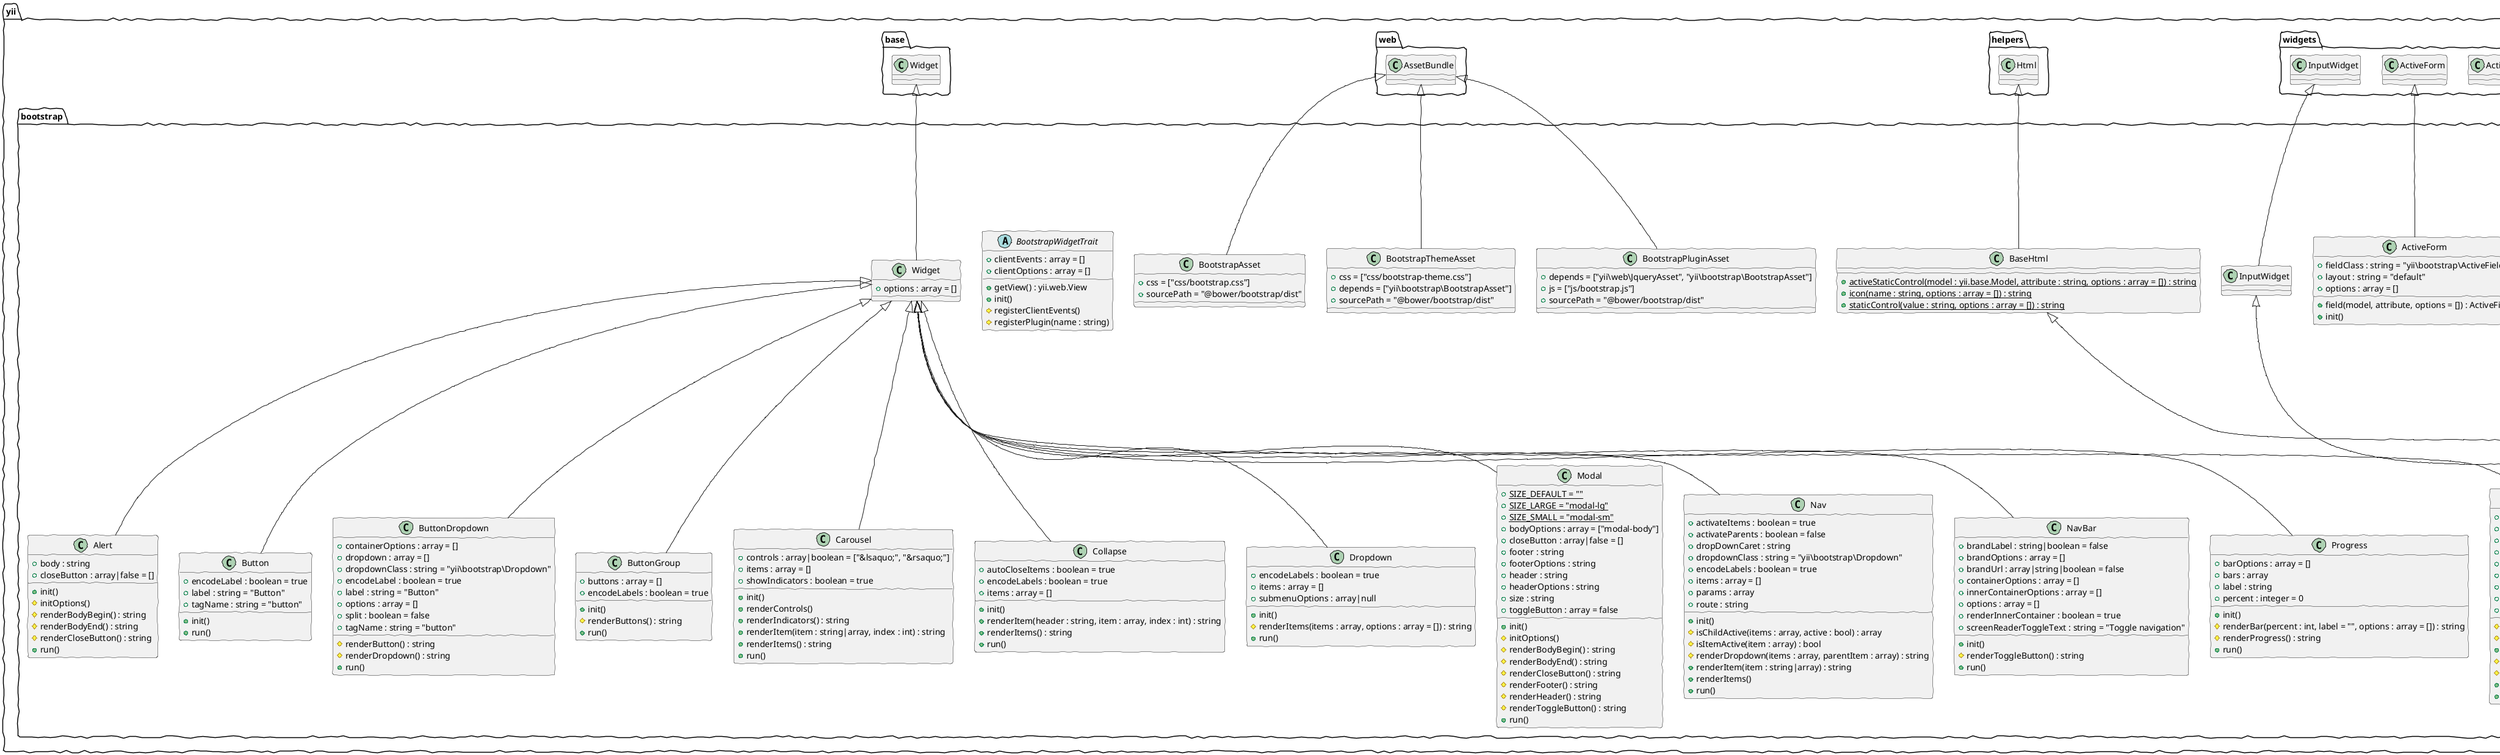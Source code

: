 @startuml
skinparam handwritten true
class yii.bootstrap.ActiveField {
    +checkboxTemplate : string = "<div class="checkbox">\\n{beginLabel}\\n{input}\\n{labelTitle}\\n{endLabel}\\n{error}\\n{hint}\\n</div>"
    +enableError : boolean = true
    +enableLabel : boolean = true
    +horizontalCheckboxTemplate : string = "{beginWrapper}\\n<div class="checkbox">\\n{beginLabel}\\n{input}\\n{labelTitle}\\n{endLabel}\\n</div>\\n{error}\\n{endWrapper}\\n{hint}"
    +horizontalCssClasses : null|array
    +horizontalRadioTemplate : string = "{beginWrapper}\\n<div class="radio">\\n{beginLabel}\\n{input}\\n{labelTitle}\\n{endLabel}\\n</div>\\n{error}\\n{endWrapper}\\n{hint}"
    +inline : boolean = false
    +inlineCheckboxListTemplate : string = "{label}\\n{beginWrapper}\\n{input}\\n{error}\\n{endWrapper}\\n{hint}"
    +inlineRadioListTemplate : string = "{label}\\n{beginWrapper}\\n{input}\\n{error}\\n{endWrapper}\\n{hint}"
    +inputTemplate : string|null
    +radioTemplate : string = "<div class="radio">\\n{beginLabel}\\n{input}\\n{labelTitle}\\n{endLabel}\\n{error}\\n{hint}\\n</div>"
    +wrapperOptions : array = []
    +checkbox(options = [], enclosedByLabel = true)
    +checkboxList(items, options = [])
    #createLayoutConfig(instanceConfig : array) : array
    +inline(value : bool = true) : $this
    +label(label = null, options = [])
    +radio(options = [], enclosedByLabel = true)
    +radioList(items, options = [])
    +render(content = null)
    #renderLabelParts(label : string|null = null, options : array = [])
    +staticControl(options : array = []) : $this
    +__construct(config = [])
}
class yii.bootstrap.ActiveField extends yii.widgets.ActiveField
class yii.bootstrap.ActiveForm {
    +fieldClass : string = "yii\bootstrap\ActiveField"
    +layout : string = "default"
    +options : array = []
    +field(model, attribute, options = []) : ActiveField
    +init()
}
class yii.bootstrap.ActiveForm extends yii.widgets.ActiveForm
class yii.bootstrap.Alert {
    +body : string
    +closeButton : array|false = []
    +init()
    #initOptions()
    #renderBodyBegin() : string
    #renderBodyEnd() : string
    #renderCloseButton() : string
    +run()
}
class yii.bootstrap.Alert extends yii.bootstrap.Widget
class yii.bootstrap.BaseHtml {
    +{static}activeStaticControl(model : yii.base.Model, attribute : string, options : array = []) : string
    +{static}icon(name : string, options : array = []) : string
    +{static}staticControl(value : string, options : array = []) : string
}
class yii.bootstrap.BaseHtml extends yii.helpers.Html
class yii.bootstrap.BootstrapAsset {
    +css = ["css/bootstrap.css"]
    +sourcePath = "@bower/bootstrap/dist"
}
class yii.bootstrap.BootstrapAsset extends yii.web.AssetBundle
class yii.bootstrap.BootstrapPluginAsset {
    +depends = ["yii\web\JqueryAsset", "yii\bootstrap\BootstrapAsset"]
    +js = ["js/bootstrap.js"]
    +sourcePath = "@bower/bootstrap/dist"
}
class yii.bootstrap.BootstrapPluginAsset extends yii.web.AssetBundle
class yii.bootstrap.BootstrapThemeAsset {
    +css = ["css/bootstrap-theme.css"]
    +depends = ["yii\bootstrap\BootstrapAsset"]
    +sourcePath = "@bower/bootstrap/dist"
}
class yii.bootstrap.BootstrapThemeAsset extends yii.web.AssetBundle
abstract class yii.bootstrap.BootstrapWidgetTrait {
    +clientEvents : array = []
    +clientOptions : array = []
    +getView() : yii.web.View
    +init()
    #registerClientEvents()
    #registerPlugin(name : string)
}
class yii.bootstrap.Button {
    +encodeLabel : boolean = true
    +label : string = "Button"
    +tagName : string = "button"
    +init()
    +run()
}
class yii.bootstrap.Button extends yii.bootstrap.Widget
class yii.bootstrap.ButtonDropdown {
    +containerOptions : array = []
    +dropdown : array = []
    +dropdownClass : string = "yii\bootstrap\Dropdown"
    +encodeLabel : boolean = true
    +label : string = "Button"
    +options : array = []
    +split : boolean = false
    +tagName : string = "button"
    #renderButton() : string
    #renderDropdown() : string
    +run()
}
class yii.bootstrap.ButtonDropdown extends yii.bootstrap.Widget
class yii.bootstrap.ButtonGroup {
    +buttons : array = []
    +encodeLabels : boolean = true
    +init()
    #renderButtons() : string
    +run()
}
class yii.bootstrap.ButtonGroup extends yii.bootstrap.Widget
class yii.bootstrap.Carousel {
    +controls : array|boolean = ["&lsaquo;", "&rsaquo;"]
    +items : array = []
    +showIndicators : boolean = true
    +init()
    +renderControls()
    +renderIndicators() : string
    +renderItem(item : string|array, index : int) : string
    +renderItems() : string
    +run()
}
class yii.bootstrap.Carousel extends yii.bootstrap.Widget
class yii.bootstrap.Collapse {
    +autoCloseItems : boolean = true
    +encodeLabels : boolean = true
    +items : array = []
    +init()
    +renderItem(header : string, item : array, index : int) : string
    +renderItems() : string
    +run()
}
class yii.bootstrap.Collapse extends yii.bootstrap.Widget
class yii.bootstrap.Dropdown {
    +encodeLabels : boolean = true
    +items : array = []
    +submenuOptions : array|null
    +init()
    #renderItems(items : array, options : array = []) : string
    +run()
}
class yii.bootstrap.Dropdown extends yii.bootstrap.Widget
class yii.bootstrap.Html {
}
class yii.bootstrap.Html extends yii.bootstrap.BaseHtml
class yii.bootstrap.InputWidget {
}
class yii.bootstrap.InputWidget extends yii.widgets.InputWidget
class yii.bootstrap.Modal {
    +{static}SIZE_DEFAULT = ""
    +{static}SIZE_LARGE = "modal-lg"
    +{static}SIZE_SMALL = "modal-sm"
    +bodyOptions : array = ["modal-body"]
    +closeButton : array|false = []
    +footer : string
    +footerOptions : string
    +header : string
    +headerOptions : string
    +size : string
    +toggleButton : array = false
    +init()
    #initOptions()
    #renderBodyBegin() : string
    #renderBodyEnd() : string
    #renderCloseButton() : string
    #renderFooter() : string
    #renderHeader() : string
    #renderToggleButton() : string
    +run()
}
class yii.bootstrap.Modal extends yii.bootstrap.Widget
class yii.bootstrap.Nav {
    +activateItems : boolean = true
    +activateParents : boolean = false
    +dropDownCaret : string
    +dropdownClass : string = "yii\bootstrap\Dropdown"
    +encodeLabels : boolean = true
    +items : array = []
    +params : array
    +route : string
    +init()
    #isChildActive(items : array, active : bool) : array
    #isItemActive(item : array) : bool
    #renderDropdown(items : array, parentItem : array) : string
    +renderItem(item : string|array) : string
    +renderItems()
    +run()
}
class yii.bootstrap.Nav extends yii.bootstrap.Widget
class yii.bootstrap.NavBar {
    +brandLabel : string|boolean = false
    +brandOptions : array = []
    +brandUrl : array|string|boolean = false
    +containerOptions : array = []
    +innerContainerOptions : array = []
    +options : array = []
    +renderInnerContainer : boolean = true
    +screenReaderToggleText : string = "Toggle navigation"
    +init()
    #renderToggleButton() : string
    +run()
}
class yii.bootstrap.NavBar extends yii.bootstrap.Widget
class yii.bootstrap.Progress {
    +barOptions : array = []
    +bars : array
    +label : string
    +percent : integer = 0
    +init()
    #renderBar(percent : int, label = "", options : array = []) : string
    #renderProgress() : string
    +run()
}
class yii.bootstrap.Progress extends yii.bootstrap.Widget
class yii.bootstrap.Tabs {
    +dropdownClass : string = "yii\bootstrap\Dropdown"
    +encodeLabels : boolean = true
    +headerOptions : array = []
    +itemOptions : array = []
    +items : array = []
    +linkOptions : array = []
    +navType : string = "nav-tabs"
    +renderTabContent : boolean = true
    +tabContentOptions : array = []
    #activateFirstVisibleTab()
    #hasActiveTab() : bool
    +init()
    #renderDropdown(itemNumber : string, items : array, panes : array) : bool
    #renderItems() : string
    +renderPanes(panes : array) : string
    +run()
}
class yii.bootstrap.Tabs extends yii.bootstrap.Widget
class yii.bootstrap.ToggleButtonGroup {
    +encodeLabels : boolean = true
    +items : array = []
    +labelOptions : array, = []
    +type : string
    +init()
    +renderItem(index : int, label : string, name : string, checked : bool, value : string) : string
    +run()
}
class yii.bootstrap.ToggleButtonGroup extends yii.bootstrap.InputWidget
class yii.bootstrap.Widget {
    +options : array = []
}
class yii.bootstrap.Widget extends yii.base.Widget
@enduml
